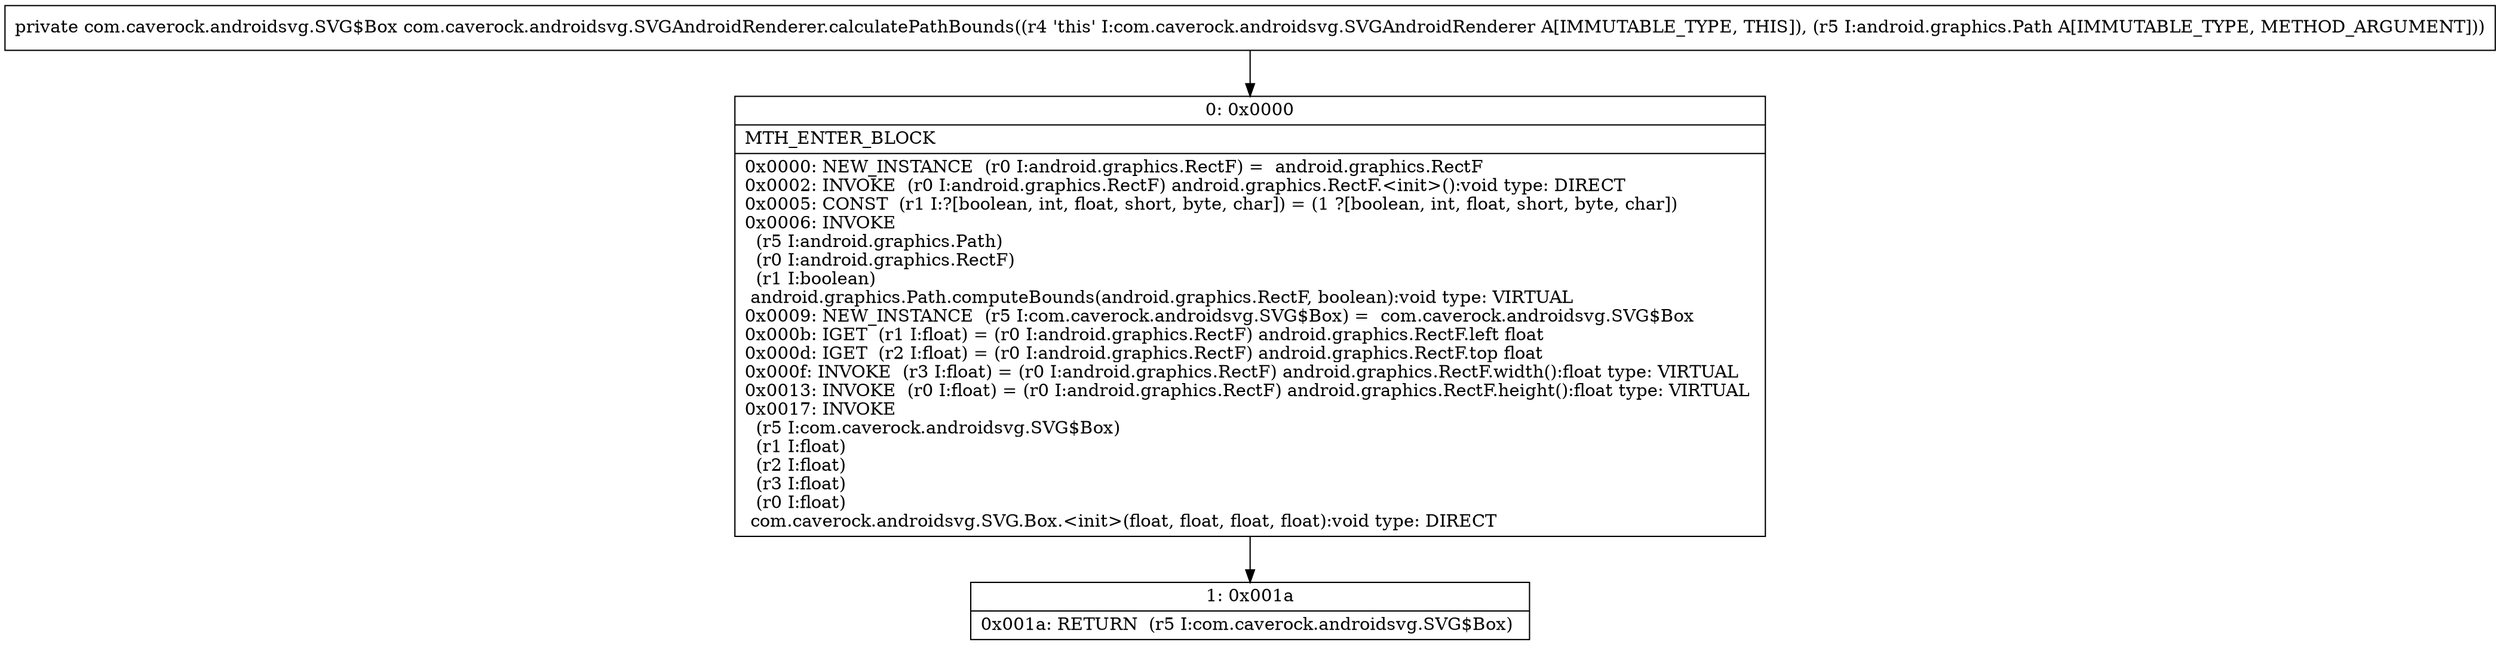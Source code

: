 digraph "CFG forcom.caverock.androidsvg.SVGAndroidRenderer.calculatePathBounds(Landroid\/graphics\/Path;)Lcom\/caverock\/androidsvg\/SVG$Box;" {
Node_0 [shape=record,label="{0\:\ 0x0000|MTH_ENTER_BLOCK\l|0x0000: NEW_INSTANCE  (r0 I:android.graphics.RectF) =  android.graphics.RectF \l0x0002: INVOKE  (r0 I:android.graphics.RectF) android.graphics.RectF.\<init\>():void type: DIRECT \l0x0005: CONST  (r1 I:?[boolean, int, float, short, byte, char]) = (1 ?[boolean, int, float, short, byte, char]) \l0x0006: INVOKE  \l  (r5 I:android.graphics.Path)\l  (r0 I:android.graphics.RectF)\l  (r1 I:boolean)\l android.graphics.Path.computeBounds(android.graphics.RectF, boolean):void type: VIRTUAL \l0x0009: NEW_INSTANCE  (r5 I:com.caverock.androidsvg.SVG$Box) =  com.caverock.androidsvg.SVG$Box \l0x000b: IGET  (r1 I:float) = (r0 I:android.graphics.RectF) android.graphics.RectF.left float \l0x000d: IGET  (r2 I:float) = (r0 I:android.graphics.RectF) android.graphics.RectF.top float \l0x000f: INVOKE  (r3 I:float) = (r0 I:android.graphics.RectF) android.graphics.RectF.width():float type: VIRTUAL \l0x0013: INVOKE  (r0 I:float) = (r0 I:android.graphics.RectF) android.graphics.RectF.height():float type: VIRTUAL \l0x0017: INVOKE  \l  (r5 I:com.caverock.androidsvg.SVG$Box)\l  (r1 I:float)\l  (r2 I:float)\l  (r3 I:float)\l  (r0 I:float)\l com.caverock.androidsvg.SVG.Box.\<init\>(float, float, float, float):void type: DIRECT \l}"];
Node_1 [shape=record,label="{1\:\ 0x001a|0x001a: RETURN  (r5 I:com.caverock.androidsvg.SVG$Box) \l}"];
MethodNode[shape=record,label="{private com.caverock.androidsvg.SVG$Box com.caverock.androidsvg.SVGAndroidRenderer.calculatePathBounds((r4 'this' I:com.caverock.androidsvg.SVGAndroidRenderer A[IMMUTABLE_TYPE, THIS]), (r5 I:android.graphics.Path A[IMMUTABLE_TYPE, METHOD_ARGUMENT])) }"];
MethodNode -> Node_0;
Node_0 -> Node_1;
}

